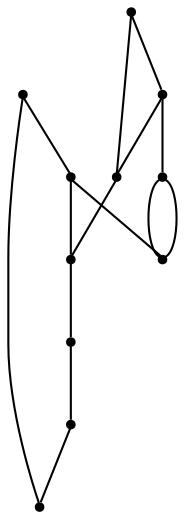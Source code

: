 graph {
  node [shape=point,comment="{\"directed\":false,\"doi\":\"10.1007/978-3-642-00219-9_40\",\"figure\":\"8 (1)\"}"]

  v0 [pos="1434.4417383948037,884.1490810867182"]
  v1 [pos="1416.4283125056777,852.5750529328652"]
  v2 [pos="1393.8489861776661,816.5619645678306"]
  v3 [pos="1384.842273233103,852.5750529328652"]
  v4 [pos="1416.4283125056775,870.6440854978954"]
  v5 [pos="1398.3524062755496,870.6440854978954"]
  v6 [pos="1384.8422732331032,884.1490810867182"]
  v7 [pos="1317.2295094334802,852.5750529328652"]
  v8 [pos="1303.6568960500317,816.5619645678306"]
  v9 [pos="1285.6435655993084,852.5750529328652"]
  v10 [pos="1267.6301715229833,884.1490810867182"]

  v0 -- v1 [id="-1",pos="1434.4417383948037,884.1490810867182 1416.4283125056777,852.5750529328652 1416.4283125056777,852.5750529328652 1416.4283125056777,852.5750529328652"]
  v10 -- v9 [id="-2",pos="1267.6301715229833,884.1490810867182 1285.6435655993084,852.5750529328652 1285.6435655993084,852.5750529328652 1285.6435655993084,852.5750529328652"]
  v10 -- v7 [id="-3",pos="1267.6301715229833,884.1490810867182 1317.2295094334802,852.5750529328652 1317.2295094334802,852.5750529328652 1317.2295094334802,852.5750529328652"]
  v9 -- v8 [id="-4",pos="1285.6435655993084,852.5750529328652 1303.6568960500317,816.5619645678306 1303.6568960500317,816.5619645678306 1303.6568960500317,816.5619645678306"]
  v9 -- v7 [id="-6",pos="1285.6435655993084,852.5750529328652 1317.2295094334802,852.5750529328652 1317.2295094334802,852.5750529328652 1317.2295094334802,852.5750529328652"]
  v8 -- v2 [id="-7",pos="1303.6568960500317,816.5619645678306 1348.778009600972,744.4107474713285 1348.778009600972,744.4107474713285 1348.778009600972,744.4107474713285 1393.8489861776661,816.5619645678306 1393.8489861776661,816.5619645678306 1393.8489861776661,816.5619645678306"]
  v8 -- v2 [id="-8",pos="1303.6568960500317,816.5619645678306 1393.8489861776661,816.5619645678306 1393.8489861776661,816.5619645678306 1393.8489861776661,816.5619645678306"]
  v7 -- v3 [id="-9",pos="1317.2295094334802,852.5750529328652 1384.842273233103,852.5750529328652 1384.842273233103,852.5750529328652 1384.842273233103,852.5750529328652"]
  v6 -- v5 [id="-10",pos="1384.8422732331032,884.1490810867182 1398.3524062755496,870.6440854978954 1398.3524062755496,870.6440854978954 1398.3524062755496,870.6440854978954"]
  v3 -- v6 [id="-11",pos="1384.842273233103,852.5750529328652 1384.8422732331032,884.1490810867182 1384.8422732331032,884.1490810867182 1384.8422732331032,884.1490810867182"]
  v5 -- v4 [id="-12",pos="1398.3524062755496,870.6440854978954 1416.4283125056775,870.6440854978954 1416.4283125056775,870.6440854978954 1416.4283125056775,870.6440854978954"]
  v4 -- v0 [id="-13",pos="1416.4283125056775,870.6440854978954 1434.4417383948037,884.1490810867182 1434.4417383948037,884.1490810867182 1434.4417383948037,884.1490810867182"]
  v1 -- v3 [id="-14",pos="1416.4283125056777,852.5750529328652 1384.842273233103,852.5750529328652 1384.842273233103,852.5750529328652 1384.842273233103,852.5750529328652"]
  v1 -- v2 [id="-15",pos="1416.4283125056777,852.5750529328652 1393.8489861776661,816.5619645678306 1393.8489861776661,816.5619645678306 1393.8489861776661,816.5619645678306"]
}
